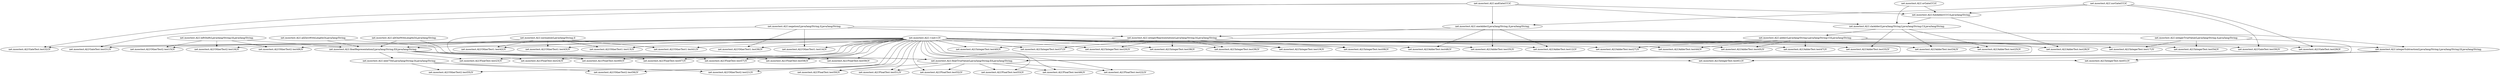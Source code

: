 digraph ALU_method {
    "net.mooctest.ALU.<init>()V"->"net.mooctest.ALUFloatTest.test50()V";
    "net.mooctest.ALU.floatTrueValue(Ljava/lang/String;II)Ljava/lang/String;"->"net.mooctest.ALUFloatTest.test50()V";
    "net.mooctest.ALU.<init>()V"->"net.mooctest.ALUFloatTest.test51()V";
    "net.mooctest.ALU.floatTrueValue(Ljava/lang/String;II)Ljava/lang/String;"->"net.mooctest.ALUFloatTest.test51()V";
    "net.mooctest.ALU.<init>()V"->"net.mooctest.ALUOtherTest1.test36()V";
    "net.mooctest.ALU.negation(Ljava/lang/String;)Ljava/lang/String;"->"net.mooctest.ALUOtherTest1.test36()V";
    "net.mooctest.ALU.<init>()V"->"net.mooctest.ALUFloatTest.test52()V";
    "net.mooctest.ALU.floatTrueValue(Ljava/lang/String;II)Ljava/lang/String;"->"net.mooctest.ALUFloatTest.test52()V";
    "net.mooctest.ALU.orGate(CC)C"->"net.mooctest.ALU.claAdder(Ljava/lang/String;Ljava/lang/String;C)Ljava/lang/String;";
    "net.mooctest.ALU.andGate(CC)C"->"net.mooctest.ALU.claAdder(Ljava/lang/String;Ljava/lang/String;C)Ljava/lang/String;";
    "net.mooctest.ALU.fullAdder(CCC)Ljava/lang/String;"->"net.mooctest.ALU.claAdder(Ljava/lang/String;Ljava/lang/String;C)Ljava/lang/String;";
    "net.mooctest.ALU.<init>()V"->"net.mooctest.ALUFloatTest.test53()V";
    "net.mooctest.ALU.floatTrueValue(Ljava/lang/String;II)Ljava/lang/String;"->"net.mooctest.ALUFloatTest.test53()V";
    "net.mooctest.ALU.<init>()V"->"net.mooctest.ALUFloatTest.test07()V";
    "net.mooctest.ALU.floatRepresentation(Ljava/lang/String;II)Ljava/lang/String;"->"net.mooctest.ALUFloatTest.test07()V";
    "net.mooctest.ALU.<init>()V"->"net.mooctest.ALUFloatTest.test57()V";
    "net.mooctest.ALU.floatRepresentation(Ljava/lang/String;II)Ljava/lang/String;"->"net.mooctest.ALUFloatTest.test57()V";
    "net.mooctest.ALU.<init>()V"->"net.mooctest.ALUFloatTest.test58()V";
    "net.mooctest.ALU.floatRepresentation(Ljava/lang/String;II)Ljava/lang/String;"->"net.mooctest.ALUFloatTest.test58()V";
    "net.mooctest.ALU.<init>()V"->"net.mooctest.ALUOtherTest2.test49()V";
    "net.mooctest.ALU.leftShift(Ljava/lang/String;I)Ljava/lang/String;"->"net.mooctest.ALUOtherTest2.test49()V";
    "net.mooctest.ALU.<init>()V"->"net.mooctest.ALUFloatTest.test59()V";
    "net.mooctest.ALU.floatRepresentation(Ljava/lang/String;II)Ljava/lang/String;"->"net.mooctest.ALUFloatTest.test59()V";
    "net.mooctest.ALU.<init>()V"->"net.mooctest.ALUGateTest.test30()V";
    "net.mooctest.ALU.xorGate(CC)C"->"net.mooctest.ALUGateTest.test30()V";
    "net.mooctest.ALU.<init>()V"->"net.mooctest.ALUIntegerTest.test37()V";
    "net.mooctest.ALU.integerRepresentation(Ljava/lang/String;I)Ljava/lang/String;"->"net.mooctest.ALUIntegerTest.test37()V";
    "net.mooctest.ALU.andGate(CC)C"->"net.mooctest.ALUGateTest.test31()V";
    "net.mooctest.ALU.<init>()V"->"net.mooctest.ALUGateTest.test31()V";
    "net.mooctest.ALU.<init>()V"->"net.mooctest.ALUIntegerTest.test20()V";
    "net.mooctest.ALU.integerRepresentation(Ljava/lang/String;I)Ljava/lang/String;"->"net.mooctest.ALUIntegerTest.test20()V";
    "net.mooctest.ALU.andGate(CC)C"->"net.mooctest.ALUGateTest.test32()V";
    "net.mooctest.ALU.<init>()V"->"net.mooctest.ALUGateTest.test32()V";
    "net.mooctest.ALU.<init>()V"->"net.mooctest.ALUIntegerTest.test38()V";
    "net.mooctest.ALU.integerRepresentation(Ljava/lang/String;I)Ljava/lang/String;"->"net.mooctest.ALUIntegerTest.test38()V";
    "net.mooctest.ALU.normalize(Ljava/lang/String;)I"->"net.mooctest.ALUOtherTest1.test13()V";
    "net.mooctest.ALU.<init>()V"->"net.mooctest.ALUOtherTest1.test13()V";
    "net.mooctest.ALU.<init>()V"->"net.mooctest.ALUIntegerTest.test39()V";
    "net.mooctest.ALU.integerRepresentation(Ljava/lang/String;I)Ljava/lang/String;"->"net.mooctest.ALUIntegerTest.test39()V";
    "net.mooctest.ALU.<init>()V"->"net.mooctest.ALUFloatTest.test46()V";
    "net.mooctest.ALU.floatTrueValue(Ljava/lang/String;II)Ljava/lang/String;"->"net.mooctest.ALUFloatTest.test46()V";
    "net.mooctest.ALU.<init>()V"->"net.mooctest.ALUOtherTest1.test14()V";
    "net.mooctest.ALU.negation(Ljava/lang/String;)Ljava/lang/String;"->"net.mooctest.ALUOtherTest1.test14()V";
    "net.mooctest.ALU.floatRepresentation(Ljava/lang/String;II)Ljava/lang/String;"->"net.mooctest.ALU.ieee754(Ljava/lang/String;I)Ljava/lang/String;";
    "net.mooctest.ALU.<init>()V"->"net.mooctest.ALUOtherTest2.test21()V";
    "net.mooctest.ALU.ieee754(Ljava/lang/String;I)Ljava/lang/String;"->"net.mooctest.ALUOtherTest2.test21()V";
    "net.mooctest.ALU.adder(Ljava/lang/String;Ljava/lang/String;CI)Ljava/lang/String;"->"net.mooctest.ALUAdderTest.test44()V";
    "net.mooctest.ALU.<init>()V"->"net.mooctest.ALUAdderTest.test44()V";
    "net.mooctest.ALU.normalize(Ljava/lang/String;)I"->"net.mooctest.ALU.floatRepresentation(Ljava/lang/String;II)Ljava/lang/String;";
    "net.mooctest.ALU.allZeroWithLength(I)Ljava/lang/String;"->"net.mooctest.ALU.floatRepresentation(Ljava/lang/String;II)Ljava/lang/String;";
    "net.mooctest.ALU.integerRepresentation(Ljava/lang/String;I)Ljava/lang/String;"->"net.mooctest.ALU.floatRepresentation(Ljava/lang/String;II)Ljava/lang/String;";
    "net.mooctest.ALU.allOneWithLength(I)Ljava/lang/String;"->"net.mooctest.ALU.floatRepresentation(Ljava/lang/String;II)Ljava/lang/String;";
    "net.mooctest.ALU.leftShift(Ljava/lang/String;I)Ljava/lang/String;"->"net.mooctest.ALU.floatRepresentation(Ljava/lang/String;II)Ljava/lang/String;";
    "net.mooctest.ALU.adder(Ljava/lang/String;Ljava/lang/String;CI)Ljava/lang/String;"->"net.mooctest.ALUAdderTest.test45()V";
    "net.mooctest.ALU.<init>()V"->"net.mooctest.ALUAdderTest.test45()V";
    "net.mooctest.ALU.adder(Ljava/lang/String;Ljava/lang/String;CI)Ljava/lang/String;"->"net.mooctest.ALU.floatTrueValue(Ljava/lang/String;II)Ljava/lang/String;";
    "net.mooctest.ALU.integerTrueValue(Ljava/lang/String;)Ljava/lang/String;"->"net.mooctest.ALU.floatTrueValue(Ljava/lang/String;II)Ljava/lang/String;";
    "net.mooctest.ALU.allZeroWithLength(I)Ljava/lang/String;"->"net.mooctest.ALU.floatTrueValue(Ljava/lang/String;II)Ljava/lang/String;";
    "net.mooctest.ALU.integerRepresentation(Ljava/lang/String;I)Ljava/lang/String;"->"net.mooctest.ALU.floatTrueValue(Ljava/lang/String;II)Ljava/lang/String;";
    "net.mooctest.ALU.allOneWithLength(I)Ljava/lang/String;"->"net.mooctest.ALU.floatTrueValue(Ljava/lang/String;II)Ljava/lang/String;";
    "net.mooctest.ALU.integerSubtraction(Ljava/lang/String;Ljava/lang/String;I)Ljava/lang/String;"->"net.mooctest.ALU.floatTrueValue(Ljava/lang/String;II)Ljava/lang/String;";
    "net.mooctest.ALU.negation(Ljava/lang/String;)Ljava/lang/String;"->"net.mooctest.ALU.floatTrueValue(Ljava/lang/String;II)Ljava/lang/String;";
    "net.mooctest.ALU.adder(Ljava/lang/String;Ljava/lang/String;CI)Ljava/lang/String;"->"net.mooctest.ALUAdderTest.test47()V";
    "net.mooctest.ALU.<init>()V"->"net.mooctest.ALUAdderTest.test47()V";
    "net.mooctest.ALU.<init>()V"->"net.mooctest.ALUAdderTest.test48()V";
    "net.mooctest.ALU.oneAdder(Ljava/lang/String;)Ljava/lang/String;"->"net.mooctest.ALUAdderTest.test48()V";
    "net.mooctest.ALU.<init>()V"->"net.mooctest.ALUIntegerTest.test61()V";
    "net.mooctest.ALU.integerSubtraction(Ljava/lang/String;Ljava/lang/String;I)Ljava/lang/String;"->"net.mooctest.ALUIntegerTest.test61()V";
    "net.mooctest.ALU.orGate(CC)C"->"net.mooctest.ALU.fullAdder(CCC)Ljava/lang/String;";
    "net.mooctest.ALU.andGate(CC)C"->"net.mooctest.ALU.fullAdder(CCC)Ljava/lang/String;";
    "net.mooctest.ALU.xorGate(CC)C"->"net.mooctest.ALU.fullAdder(CCC)Ljava/lang/String;";
    "net.mooctest.ALU.<init>()V"->"net.mooctest.ALUAdderTest.test33()V";
    "net.mooctest.ALU.claAdder(Ljava/lang/String;Ljava/lang/String;C)Ljava/lang/String;"->"net.mooctest.ALUAdderTest.test33()V";
    "net.mooctest.ALU.<init>()V"->"net.mooctest.ALUFloatTest.test22()V";
    "net.mooctest.ALU.floatTrueValue(Ljava/lang/String;II)Ljava/lang/String;"->"net.mooctest.ALUFloatTest.test22()V";
    "net.mooctest.ALU.andGate(CC)C"->"net.mooctest.ALU.oneAdder(Ljava/lang/String;)Ljava/lang/String;";
    "net.mooctest.ALU.xorGate(CC)C"->"net.mooctest.ALU.oneAdder(Ljava/lang/String;)Ljava/lang/String;";
    "net.mooctest.ALU.<init>()V"->"net.mooctest.ALUAdderTest.test34()V";
    "net.mooctest.ALU.claAdder(Ljava/lang/String;Ljava/lang/String;C)Ljava/lang/String;"->"net.mooctest.ALUAdderTest.test34()V";
    "net.mooctest.ALU.<init>()V"->"net.mooctest.ALUFloatTest.test23()V";
    "net.mooctest.ALU.floatRepresentation(Ljava/lang/String;II)Ljava/lang/String;"->"net.mooctest.ALUFloatTest.test23()V";
    "net.mooctest.ALU.oneAdder(Ljava/lang/String;)Ljava/lang/String;"->"net.mooctest.ALU.integerRepresentation(Ljava/lang/String;I)Ljava/lang/String;";
    "net.mooctest.ALU.negation(Ljava/lang/String;)Ljava/lang/String;"->"net.mooctest.ALU.integerRepresentation(Ljava/lang/String;I)Ljava/lang/String;";
    "net.mooctest.ALU.<init>()V"->"net.mooctest.ALUAdderTest.test35()V";
    "net.mooctest.ALU.oneAdder(Ljava/lang/String;)Ljava/lang/String;"->"net.mooctest.ALUAdderTest.test35()V";
    "net.mooctest.ALU.<init>()V"->"net.mooctest.ALUFloatTest.test24()V";
    "net.mooctest.ALU.floatRepresentation(Ljava/lang/String;II)Ljava/lang/String;"->"net.mooctest.ALUFloatTest.test24()V";
    "net.mooctest.ALU.integerTrueValue(Ljava/lang/String;)Ljava/lang/String;"->"net.mooctest.ALUIntegerTest.test17()V";
    "net.mooctest.ALU.<init>()V"->"net.mooctest.ALUIntegerTest.test17()V";
    "net.mooctest.ALU.<init>()V"->"net.mooctest.ALUOtherTest2.test15()V";
    "net.mooctest.ALU.leftShift(Ljava/lang/String;I)Ljava/lang/String;"->"net.mooctest.ALUOtherTest2.test15()V";
    "net.mooctest.ALU.<init>()V"->"net.mooctest.ALUGateTest.test29()V";
    "net.mooctest.ALU.xorGate(CC)C"->"net.mooctest.ALUGateTest.test29()V";
    "net.mooctest.ALU.<init>()V"->"net.mooctest.ALUIntegerTest.test01()V";
    "net.mooctest.ALU.integerSubtraction(Ljava/lang/String;Ljava/lang/String;I)Ljava/lang/String;"->"net.mooctest.ALUIntegerTest.test01()V";
    "net.mooctest.ALU.<init>()V"->"net.mooctest.ALUOtherTest2.test16()V";
    "net.mooctest.ALU.leftShift(Ljava/lang/String;I)Ljava/lang/String;"->"net.mooctest.ALUOtherTest2.test16()V";
    "net.mooctest.ALU.normalize(Ljava/lang/String;)I"->"net.mooctest.ALUOtherTest1.test41()V";
    "net.mooctest.ALU.<init>()V"->"net.mooctest.ALUOtherTest1.test41()V";
    "net.mooctest.ALU.<init>()V"->"net.mooctest.ALUIntegerTest.test19()V";
    "net.mooctest.ALU.integerRepresentation(Ljava/lang/String;I)Ljava/lang/String;"->"net.mooctest.ALUIntegerTest.test19()V";
    "net.mooctest.ALU.normalize(Ljava/lang/String;)I"->"net.mooctest.ALUOtherTest1.test42()V";
    "net.mooctest.ALU.<init>()V"->"net.mooctest.ALUOtherTest1.test42()V";
    "net.mooctest.ALU.normalize(Ljava/lang/String;)I"->"net.mooctest.ALUOtherTest1.test43()V";
    "net.mooctest.ALU.<init>()V"->"net.mooctest.ALUOtherTest1.test43()V";
    "net.mooctest.ALU.claAdder(Ljava/lang/String;Ljava/lang/String;C)Ljava/lang/String;"->"net.mooctest.ALU.adder(Ljava/lang/String;Ljava/lang/String;CI)Ljava/lang/String;";
    "net.mooctest.ALU.<init>()V"->"net.mooctest.ALUFloatTest.test60()V";
    "net.mooctest.ALU.floatRepresentation(Ljava/lang/String;II)Ljava/lang/String;"->"net.mooctest.ALUFloatTest.test60()V";
    "net.mooctest.ALU.integerTrueValue(Ljava/lang/String;)Ljava/lang/String;"->"net.mooctest.ALUIntegerTest.test54()V";
    "net.mooctest.ALU.<init>()V"->"net.mooctest.ALUIntegerTest.test54()V";
    "net.mooctest.ALU.<init>()V"->"net.mooctest.ALUAdderTest.test25()V";
    "net.mooctest.ALU.claAdder(Ljava/lang/String;Ljava/lang/String;C)Ljava/lang/String;"->"net.mooctest.ALUAdderTest.test25()V";
    "net.mooctest.ALU.<init>()V"->"net.mooctest.ALUIntegerTest.test08()V";
    "net.mooctest.ALU.integerRepresentation(Ljava/lang/String;I)Ljava/lang/String;"->"net.mooctest.ALUIntegerTest.test08()V";
    "net.mooctest.ALU.adder(Ljava/lang/String;Ljava/lang/String;CI)Ljava/lang/String;"->"net.mooctest.ALUAdderTest.test27()V";
    "net.mooctest.ALU.<init>()V"->"net.mooctest.ALUAdderTest.test27()V";
    "net.mooctest.ALU.<init>()V"->"net.mooctest.ALUIntegerTest.test40()V";
    "net.mooctest.ALU.integerRepresentation(Ljava/lang/String;I)Ljava/lang/String;"->"net.mooctest.ALUIntegerTest.test40()V";
    "net.mooctest.ALU.fullAdder(CCC)Ljava/lang/String;"->"net.mooctest.ALUAdderTest.test28()V";
    "net.mooctest.ALU.<init>()V"->"net.mooctest.ALUAdderTest.test28()V";
    "net.mooctest.ALU.<init>()V"->"net.mooctest.ALUOtherTest2.test55()V";
    "net.mooctest.ALU.ieee754(Ljava/lang/String;I)Ljava/lang/String;"->"net.mooctest.ALUOtherTest2.test55()V";
    "net.mooctest.ALU.adder(Ljava/lang/String;Ljava/lang/String;CI)Ljava/lang/String;"->"net.mooctest.ALU.integerSubtraction(Ljava/lang/String;Ljava/lang/String;I)Ljava/lang/String;";
    "net.mooctest.ALU.negation(Ljava/lang/String;)Ljava/lang/String;"->"net.mooctest.ALU.integerSubtraction(Ljava/lang/String;Ljava/lang/String;I)Ljava/lang/String;";
    "net.mooctest.ALU.<init>()V"->"net.mooctest.ALUOtherTest2.test56()V";
    "net.mooctest.ALU.ieee754(Ljava/lang/String;I)Ljava/lang/String;"->"net.mooctest.ALUOtherTest2.test56()V";
    "net.mooctest.ALU.<init>()V"->"net.mooctest.ALUAdderTest.test12()V";
    "net.mooctest.ALU.oneAdder(Ljava/lang/String;)Ljava/lang/String;"->"net.mooctest.ALUAdderTest.test12()V";
}